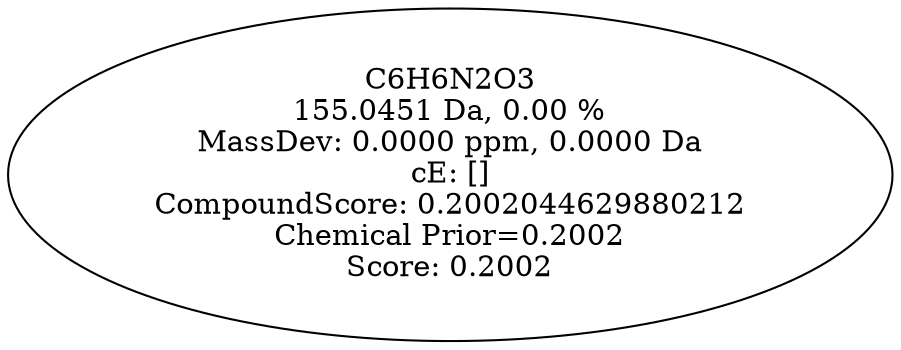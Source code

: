 strict digraph {
v1 [label="C6H6N2O3\n155.0451 Da, 0.00 %\nMassDev: 0.0000 ppm, 0.0000 Da\ncE: []\nCompoundScore: 0.2002044629880212\nChemical Prior=0.2002\nScore: 0.2002"];
}